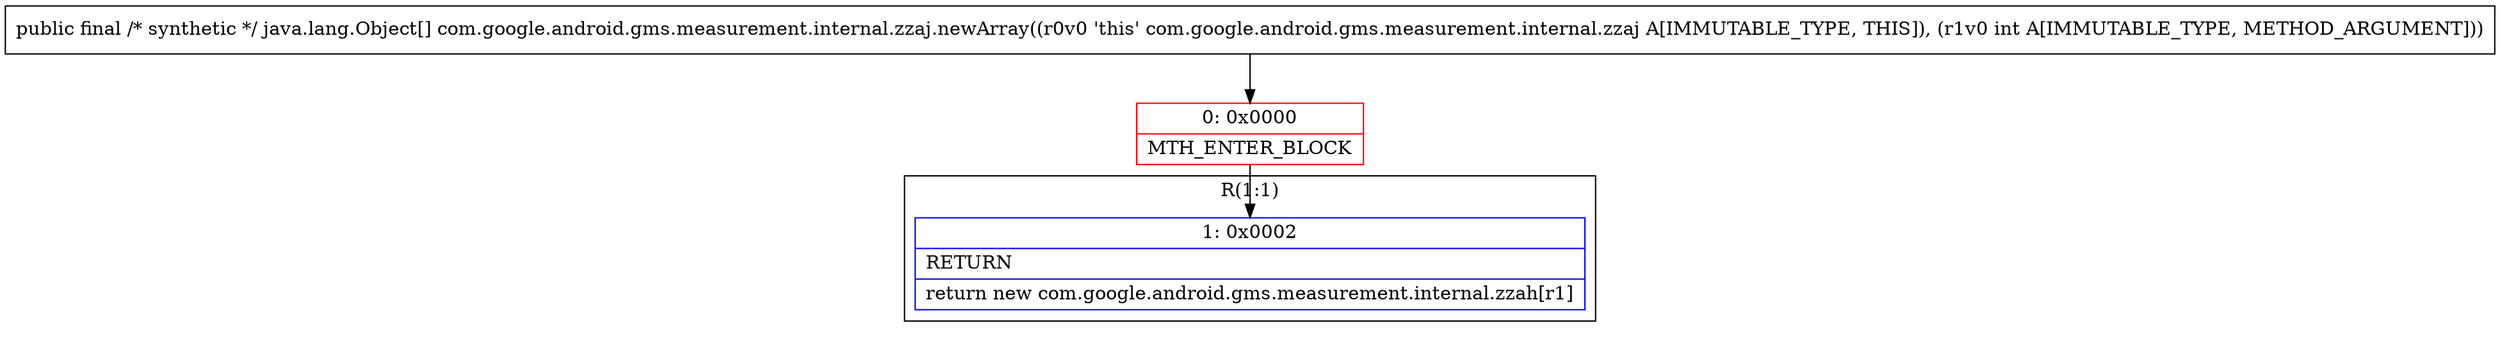 digraph "CFG forcom.google.android.gms.measurement.internal.zzaj.newArray(I)[Ljava\/lang\/Object;" {
subgraph cluster_Region_1252538473 {
label = "R(1:1)";
node [shape=record,color=blue];
Node_1 [shape=record,label="{1\:\ 0x0002|RETURN\l|return new com.google.android.gms.measurement.internal.zzah[r1]\l}"];
}
Node_0 [shape=record,color=red,label="{0\:\ 0x0000|MTH_ENTER_BLOCK\l}"];
MethodNode[shape=record,label="{public final \/* synthetic *\/ java.lang.Object[] com.google.android.gms.measurement.internal.zzaj.newArray((r0v0 'this' com.google.android.gms.measurement.internal.zzaj A[IMMUTABLE_TYPE, THIS]), (r1v0 int A[IMMUTABLE_TYPE, METHOD_ARGUMENT])) }"];
MethodNode -> Node_0;
Node_0 -> Node_1;
}

